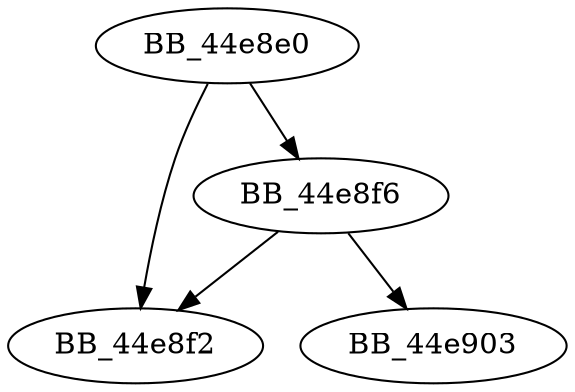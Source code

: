 DiGraph sub_44E8E0{
BB_44e8e0->BB_44e8f2
BB_44e8e0->BB_44e8f6
BB_44e8f6->BB_44e8f2
BB_44e8f6->BB_44e903
}
